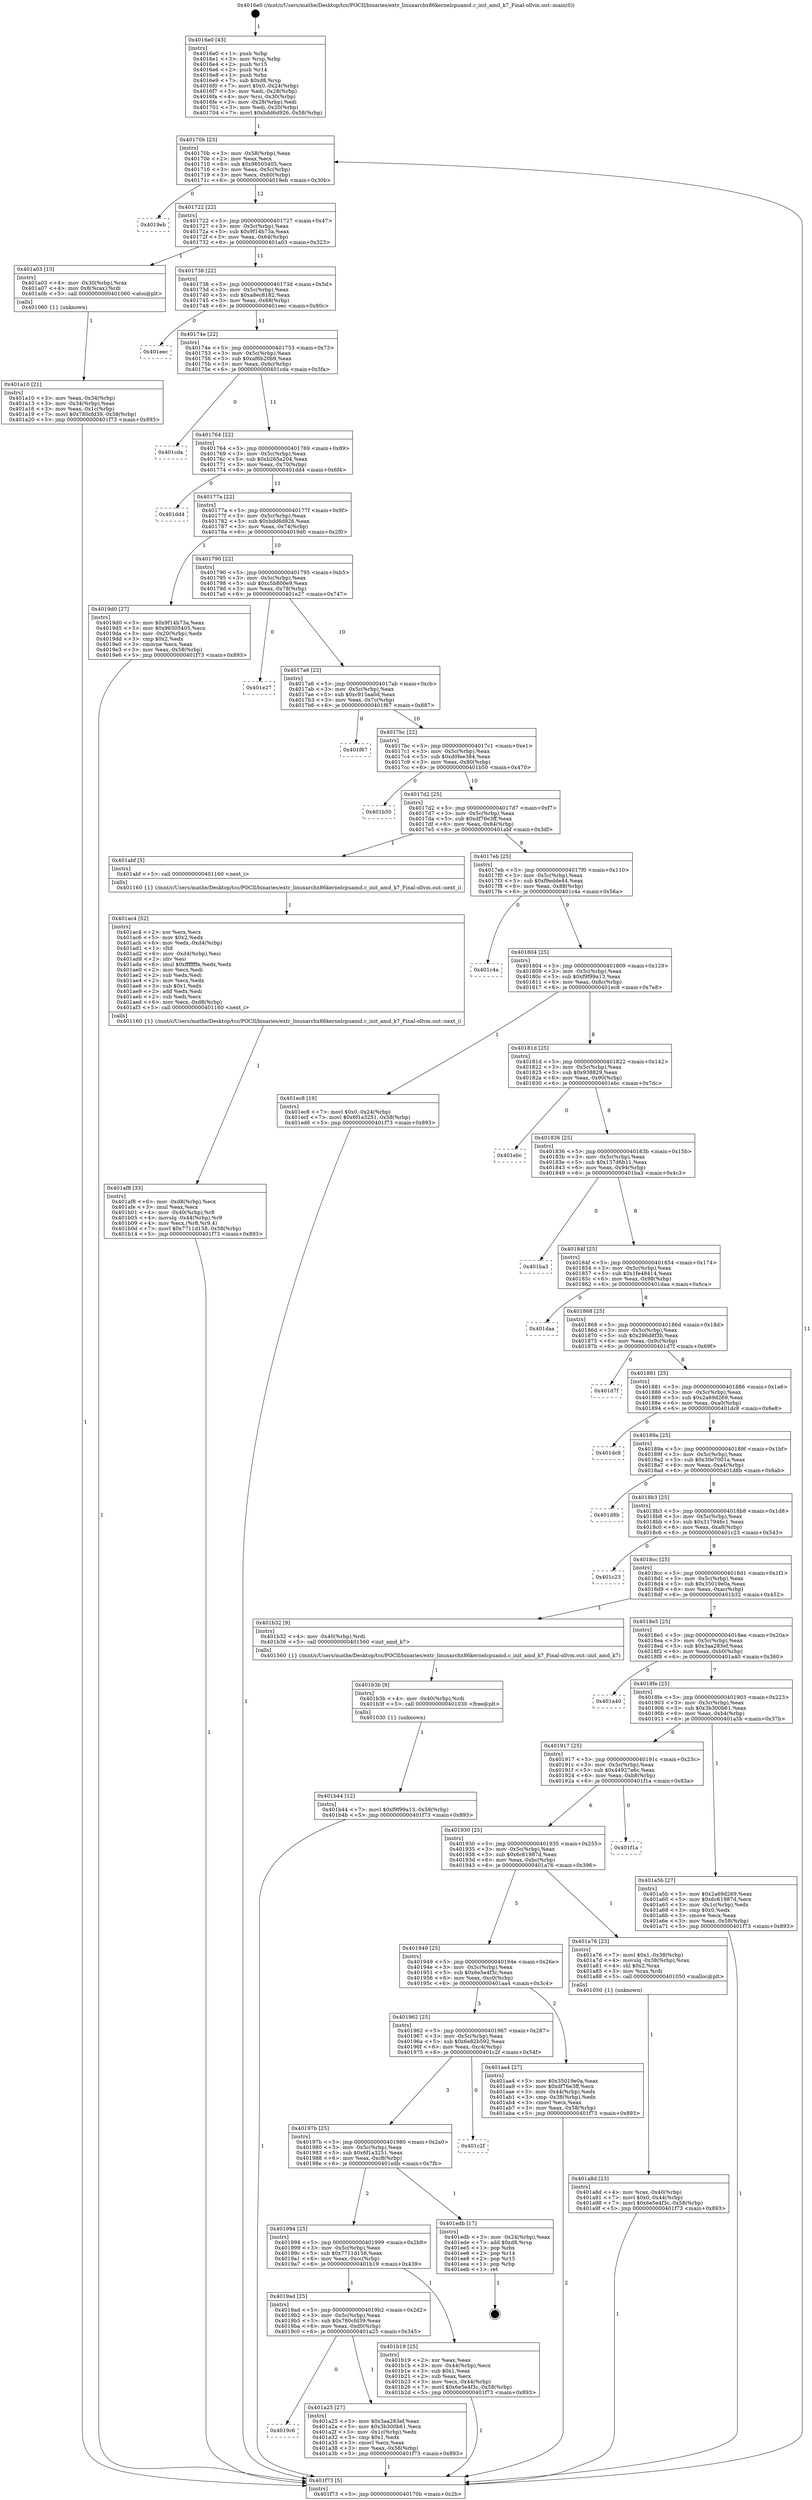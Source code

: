 digraph "0x4016e0" {
  label = "0x4016e0 (/mnt/c/Users/mathe/Desktop/tcc/POCII/binaries/extr_linuxarchx86kernelcpuamd.c_init_amd_k7_Final-ollvm.out::main(0))"
  labelloc = "t"
  node[shape=record]

  Entry [label="",width=0.3,height=0.3,shape=circle,fillcolor=black,style=filled]
  "0x40170b" [label="{
     0x40170b [23]\l
     | [instrs]\l
     &nbsp;&nbsp;0x40170b \<+3\>: mov -0x58(%rbp),%eax\l
     &nbsp;&nbsp;0x40170e \<+2\>: mov %eax,%ecx\l
     &nbsp;&nbsp;0x401710 \<+6\>: sub $0x96505405,%ecx\l
     &nbsp;&nbsp;0x401716 \<+3\>: mov %eax,-0x5c(%rbp)\l
     &nbsp;&nbsp;0x401719 \<+3\>: mov %ecx,-0x60(%rbp)\l
     &nbsp;&nbsp;0x40171c \<+6\>: je 00000000004019eb \<main+0x30b\>\l
  }"]
  "0x4019eb" [label="{
     0x4019eb\l
  }", style=dashed]
  "0x401722" [label="{
     0x401722 [22]\l
     | [instrs]\l
     &nbsp;&nbsp;0x401722 \<+5\>: jmp 0000000000401727 \<main+0x47\>\l
     &nbsp;&nbsp;0x401727 \<+3\>: mov -0x5c(%rbp),%eax\l
     &nbsp;&nbsp;0x40172a \<+5\>: sub $0x9f14b73a,%eax\l
     &nbsp;&nbsp;0x40172f \<+3\>: mov %eax,-0x64(%rbp)\l
     &nbsp;&nbsp;0x401732 \<+6\>: je 0000000000401a03 \<main+0x323\>\l
  }"]
  Exit [label="",width=0.3,height=0.3,shape=circle,fillcolor=black,style=filled,peripheries=2]
  "0x401a03" [label="{
     0x401a03 [13]\l
     | [instrs]\l
     &nbsp;&nbsp;0x401a03 \<+4\>: mov -0x30(%rbp),%rax\l
     &nbsp;&nbsp;0x401a07 \<+4\>: mov 0x8(%rax),%rdi\l
     &nbsp;&nbsp;0x401a0b \<+5\>: call 0000000000401060 \<atoi@plt\>\l
     | [calls]\l
     &nbsp;&nbsp;0x401060 \{1\} (unknown)\l
  }"]
  "0x401738" [label="{
     0x401738 [22]\l
     | [instrs]\l
     &nbsp;&nbsp;0x401738 \<+5\>: jmp 000000000040173d \<main+0x5d\>\l
     &nbsp;&nbsp;0x40173d \<+3\>: mov -0x5c(%rbp),%eax\l
     &nbsp;&nbsp;0x401740 \<+5\>: sub $0xa8ec8182,%eax\l
     &nbsp;&nbsp;0x401745 \<+3\>: mov %eax,-0x68(%rbp)\l
     &nbsp;&nbsp;0x401748 \<+6\>: je 0000000000401eec \<main+0x80c\>\l
  }"]
  "0x401b44" [label="{
     0x401b44 [12]\l
     | [instrs]\l
     &nbsp;&nbsp;0x401b44 \<+7\>: movl $0xf9f99a13,-0x58(%rbp)\l
     &nbsp;&nbsp;0x401b4b \<+5\>: jmp 0000000000401f73 \<main+0x893\>\l
  }"]
  "0x401eec" [label="{
     0x401eec\l
  }", style=dashed]
  "0x40174e" [label="{
     0x40174e [22]\l
     | [instrs]\l
     &nbsp;&nbsp;0x40174e \<+5\>: jmp 0000000000401753 \<main+0x73\>\l
     &nbsp;&nbsp;0x401753 \<+3\>: mov -0x5c(%rbp),%eax\l
     &nbsp;&nbsp;0x401756 \<+5\>: sub $0xaf6b20b9,%eax\l
     &nbsp;&nbsp;0x40175b \<+3\>: mov %eax,-0x6c(%rbp)\l
     &nbsp;&nbsp;0x40175e \<+6\>: je 0000000000401cda \<main+0x5fa\>\l
  }"]
  "0x401b3b" [label="{
     0x401b3b [9]\l
     | [instrs]\l
     &nbsp;&nbsp;0x401b3b \<+4\>: mov -0x40(%rbp),%rdi\l
     &nbsp;&nbsp;0x401b3f \<+5\>: call 0000000000401030 \<free@plt\>\l
     | [calls]\l
     &nbsp;&nbsp;0x401030 \{1\} (unknown)\l
  }"]
  "0x401cda" [label="{
     0x401cda\l
  }", style=dashed]
  "0x401764" [label="{
     0x401764 [22]\l
     | [instrs]\l
     &nbsp;&nbsp;0x401764 \<+5\>: jmp 0000000000401769 \<main+0x89\>\l
     &nbsp;&nbsp;0x401769 \<+3\>: mov -0x5c(%rbp),%eax\l
     &nbsp;&nbsp;0x40176c \<+5\>: sub $0xb265a204,%eax\l
     &nbsp;&nbsp;0x401771 \<+3\>: mov %eax,-0x70(%rbp)\l
     &nbsp;&nbsp;0x401774 \<+6\>: je 0000000000401dd4 \<main+0x6f4\>\l
  }"]
  "0x401af8" [label="{
     0x401af8 [33]\l
     | [instrs]\l
     &nbsp;&nbsp;0x401af8 \<+6\>: mov -0xd8(%rbp),%ecx\l
     &nbsp;&nbsp;0x401afe \<+3\>: imul %eax,%ecx\l
     &nbsp;&nbsp;0x401b01 \<+4\>: mov -0x40(%rbp),%r8\l
     &nbsp;&nbsp;0x401b05 \<+4\>: movslq -0x44(%rbp),%r9\l
     &nbsp;&nbsp;0x401b09 \<+4\>: mov %ecx,(%r8,%r9,4)\l
     &nbsp;&nbsp;0x401b0d \<+7\>: movl $0x7711d158,-0x58(%rbp)\l
     &nbsp;&nbsp;0x401b14 \<+5\>: jmp 0000000000401f73 \<main+0x893\>\l
  }"]
  "0x401dd4" [label="{
     0x401dd4\l
  }", style=dashed]
  "0x40177a" [label="{
     0x40177a [22]\l
     | [instrs]\l
     &nbsp;&nbsp;0x40177a \<+5\>: jmp 000000000040177f \<main+0x9f\>\l
     &nbsp;&nbsp;0x40177f \<+3\>: mov -0x5c(%rbp),%eax\l
     &nbsp;&nbsp;0x401782 \<+5\>: sub $0xbdd6d926,%eax\l
     &nbsp;&nbsp;0x401787 \<+3\>: mov %eax,-0x74(%rbp)\l
     &nbsp;&nbsp;0x40178a \<+6\>: je 00000000004019d0 \<main+0x2f0\>\l
  }"]
  "0x401ac4" [label="{
     0x401ac4 [52]\l
     | [instrs]\l
     &nbsp;&nbsp;0x401ac4 \<+2\>: xor %ecx,%ecx\l
     &nbsp;&nbsp;0x401ac6 \<+5\>: mov $0x2,%edx\l
     &nbsp;&nbsp;0x401acb \<+6\>: mov %edx,-0xd4(%rbp)\l
     &nbsp;&nbsp;0x401ad1 \<+1\>: cltd\l
     &nbsp;&nbsp;0x401ad2 \<+6\>: mov -0xd4(%rbp),%esi\l
     &nbsp;&nbsp;0x401ad8 \<+2\>: idiv %esi\l
     &nbsp;&nbsp;0x401ada \<+6\>: imul $0xfffffffe,%edx,%edx\l
     &nbsp;&nbsp;0x401ae0 \<+2\>: mov %ecx,%edi\l
     &nbsp;&nbsp;0x401ae2 \<+2\>: sub %edx,%edi\l
     &nbsp;&nbsp;0x401ae4 \<+2\>: mov %ecx,%edx\l
     &nbsp;&nbsp;0x401ae6 \<+3\>: sub $0x1,%edx\l
     &nbsp;&nbsp;0x401ae9 \<+2\>: add %edx,%edi\l
     &nbsp;&nbsp;0x401aeb \<+2\>: sub %edi,%ecx\l
     &nbsp;&nbsp;0x401aed \<+6\>: mov %ecx,-0xd8(%rbp)\l
     &nbsp;&nbsp;0x401af3 \<+5\>: call 0000000000401160 \<next_i\>\l
     | [calls]\l
     &nbsp;&nbsp;0x401160 \{1\} (/mnt/c/Users/mathe/Desktop/tcc/POCII/binaries/extr_linuxarchx86kernelcpuamd.c_init_amd_k7_Final-ollvm.out::next_i)\l
  }"]
  "0x4019d0" [label="{
     0x4019d0 [27]\l
     | [instrs]\l
     &nbsp;&nbsp;0x4019d0 \<+5\>: mov $0x9f14b73a,%eax\l
     &nbsp;&nbsp;0x4019d5 \<+5\>: mov $0x96505405,%ecx\l
     &nbsp;&nbsp;0x4019da \<+3\>: mov -0x20(%rbp),%edx\l
     &nbsp;&nbsp;0x4019dd \<+3\>: cmp $0x2,%edx\l
     &nbsp;&nbsp;0x4019e0 \<+3\>: cmovne %ecx,%eax\l
     &nbsp;&nbsp;0x4019e3 \<+3\>: mov %eax,-0x58(%rbp)\l
     &nbsp;&nbsp;0x4019e6 \<+5\>: jmp 0000000000401f73 \<main+0x893\>\l
  }"]
  "0x401790" [label="{
     0x401790 [22]\l
     | [instrs]\l
     &nbsp;&nbsp;0x401790 \<+5\>: jmp 0000000000401795 \<main+0xb5\>\l
     &nbsp;&nbsp;0x401795 \<+3\>: mov -0x5c(%rbp),%eax\l
     &nbsp;&nbsp;0x401798 \<+5\>: sub $0xc5b800e9,%eax\l
     &nbsp;&nbsp;0x40179d \<+3\>: mov %eax,-0x78(%rbp)\l
     &nbsp;&nbsp;0x4017a0 \<+6\>: je 0000000000401e27 \<main+0x747\>\l
  }"]
  "0x401f73" [label="{
     0x401f73 [5]\l
     | [instrs]\l
     &nbsp;&nbsp;0x401f73 \<+5\>: jmp 000000000040170b \<main+0x2b\>\l
  }"]
  "0x4016e0" [label="{
     0x4016e0 [43]\l
     | [instrs]\l
     &nbsp;&nbsp;0x4016e0 \<+1\>: push %rbp\l
     &nbsp;&nbsp;0x4016e1 \<+3\>: mov %rsp,%rbp\l
     &nbsp;&nbsp;0x4016e4 \<+2\>: push %r15\l
     &nbsp;&nbsp;0x4016e6 \<+2\>: push %r14\l
     &nbsp;&nbsp;0x4016e8 \<+1\>: push %rbx\l
     &nbsp;&nbsp;0x4016e9 \<+7\>: sub $0xd8,%rsp\l
     &nbsp;&nbsp;0x4016f0 \<+7\>: movl $0x0,-0x24(%rbp)\l
     &nbsp;&nbsp;0x4016f7 \<+3\>: mov %edi,-0x28(%rbp)\l
     &nbsp;&nbsp;0x4016fa \<+4\>: mov %rsi,-0x30(%rbp)\l
     &nbsp;&nbsp;0x4016fe \<+3\>: mov -0x28(%rbp),%edi\l
     &nbsp;&nbsp;0x401701 \<+3\>: mov %edi,-0x20(%rbp)\l
     &nbsp;&nbsp;0x401704 \<+7\>: movl $0xbdd6d926,-0x58(%rbp)\l
  }"]
  "0x401a10" [label="{
     0x401a10 [21]\l
     | [instrs]\l
     &nbsp;&nbsp;0x401a10 \<+3\>: mov %eax,-0x34(%rbp)\l
     &nbsp;&nbsp;0x401a13 \<+3\>: mov -0x34(%rbp),%eax\l
     &nbsp;&nbsp;0x401a16 \<+3\>: mov %eax,-0x1c(%rbp)\l
     &nbsp;&nbsp;0x401a19 \<+7\>: movl $0x780cfd39,-0x58(%rbp)\l
     &nbsp;&nbsp;0x401a20 \<+5\>: jmp 0000000000401f73 \<main+0x893\>\l
  }"]
  "0x401a8d" [label="{
     0x401a8d [23]\l
     | [instrs]\l
     &nbsp;&nbsp;0x401a8d \<+4\>: mov %rax,-0x40(%rbp)\l
     &nbsp;&nbsp;0x401a91 \<+7\>: movl $0x0,-0x44(%rbp)\l
     &nbsp;&nbsp;0x401a98 \<+7\>: movl $0x6e5e4f3c,-0x58(%rbp)\l
     &nbsp;&nbsp;0x401a9f \<+5\>: jmp 0000000000401f73 \<main+0x893\>\l
  }"]
  "0x401e27" [label="{
     0x401e27\l
  }", style=dashed]
  "0x4017a6" [label="{
     0x4017a6 [22]\l
     | [instrs]\l
     &nbsp;&nbsp;0x4017a6 \<+5\>: jmp 00000000004017ab \<main+0xcb\>\l
     &nbsp;&nbsp;0x4017ab \<+3\>: mov -0x5c(%rbp),%eax\l
     &nbsp;&nbsp;0x4017ae \<+5\>: sub $0xc915aa0d,%eax\l
     &nbsp;&nbsp;0x4017b3 \<+3\>: mov %eax,-0x7c(%rbp)\l
     &nbsp;&nbsp;0x4017b6 \<+6\>: je 0000000000401f67 \<main+0x887\>\l
  }"]
  "0x4019c6" [label="{
     0x4019c6\l
  }", style=dashed]
  "0x401f67" [label="{
     0x401f67\l
  }", style=dashed]
  "0x4017bc" [label="{
     0x4017bc [22]\l
     | [instrs]\l
     &nbsp;&nbsp;0x4017bc \<+5\>: jmp 00000000004017c1 \<main+0xe1\>\l
     &nbsp;&nbsp;0x4017c1 \<+3\>: mov -0x5c(%rbp),%eax\l
     &nbsp;&nbsp;0x4017c4 \<+5\>: sub $0xd0fee384,%eax\l
     &nbsp;&nbsp;0x4017c9 \<+3\>: mov %eax,-0x80(%rbp)\l
     &nbsp;&nbsp;0x4017cc \<+6\>: je 0000000000401b50 \<main+0x470\>\l
  }"]
  "0x401a25" [label="{
     0x401a25 [27]\l
     | [instrs]\l
     &nbsp;&nbsp;0x401a25 \<+5\>: mov $0x3aa283ef,%eax\l
     &nbsp;&nbsp;0x401a2a \<+5\>: mov $0x3b300b61,%ecx\l
     &nbsp;&nbsp;0x401a2f \<+3\>: mov -0x1c(%rbp),%edx\l
     &nbsp;&nbsp;0x401a32 \<+3\>: cmp $0x1,%edx\l
     &nbsp;&nbsp;0x401a35 \<+3\>: cmovl %ecx,%eax\l
     &nbsp;&nbsp;0x401a38 \<+3\>: mov %eax,-0x58(%rbp)\l
     &nbsp;&nbsp;0x401a3b \<+5\>: jmp 0000000000401f73 \<main+0x893\>\l
  }"]
  "0x401b50" [label="{
     0x401b50\l
  }", style=dashed]
  "0x4017d2" [label="{
     0x4017d2 [25]\l
     | [instrs]\l
     &nbsp;&nbsp;0x4017d2 \<+5\>: jmp 00000000004017d7 \<main+0xf7\>\l
     &nbsp;&nbsp;0x4017d7 \<+3\>: mov -0x5c(%rbp),%eax\l
     &nbsp;&nbsp;0x4017da \<+5\>: sub $0xdf76e3ff,%eax\l
     &nbsp;&nbsp;0x4017df \<+6\>: mov %eax,-0x84(%rbp)\l
     &nbsp;&nbsp;0x4017e5 \<+6\>: je 0000000000401abf \<main+0x3df\>\l
  }"]
  "0x4019ad" [label="{
     0x4019ad [25]\l
     | [instrs]\l
     &nbsp;&nbsp;0x4019ad \<+5\>: jmp 00000000004019b2 \<main+0x2d2\>\l
     &nbsp;&nbsp;0x4019b2 \<+3\>: mov -0x5c(%rbp),%eax\l
     &nbsp;&nbsp;0x4019b5 \<+5\>: sub $0x780cfd39,%eax\l
     &nbsp;&nbsp;0x4019ba \<+6\>: mov %eax,-0xd0(%rbp)\l
     &nbsp;&nbsp;0x4019c0 \<+6\>: je 0000000000401a25 \<main+0x345\>\l
  }"]
  "0x401abf" [label="{
     0x401abf [5]\l
     | [instrs]\l
     &nbsp;&nbsp;0x401abf \<+5\>: call 0000000000401160 \<next_i\>\l
     | [calls]\l
     &nbsp;&nbsp;0x401160 \{1\} (/mnt/c/Users/mathe/Desktop/tcc/POCII/binaries/extr_linuxarchx86kernelcpuamd.c_init_amd_k7_Final-ollvm.out::next_i)\l
  }"]
  "0x4017eb" [label="{
     0x4017eb [25]\l
     | [instrs]\l
     &nbsp;&nbsp;0x4017eb \<+5\>: jmp 00000000004017f0 \<main+0x110\>\l
     &nbsp;&nbsp;0x4017f0 \<+3\>: mov -0x5c(%rbp),%eax\l
     &nbsp;&nbsp;0x4017f3 \<+5\>: sub $0xf9edde44,%eax\l
     &nbsp;&nbsp;0x4017f8 \<+6\>: mov %eax,-0x88(%rbp)\l
     &nbsp;&nbsp;0x4017fe \<+6\>: je 0000000000401c4a \<main+0x56a\>\l
  }"]
  "0x401b19" [label="{
     0x401b19 [25]\l
     | [instrs]\l
     &nbsp;&nbsp;0x401b19 \<+2\>: xor %eax,%eax\l
     &nbsp;&nbsp;0x401b1b \<+3\>: mov -0x44(%rbp),%ecx\l
     &nbsp;&nbsp;0x401b1e \<+3\>: sub $0x1,%eax\l
     &nbsp;&nbsp;0x401b21 \<+2\>: sub %eax,%ecx\l
     &nbsp;&nbsp;0x401b23 \<+3\>: mov %ecx,-0x44(%rbp)\l
     &nbsp;&nbsp;0x401b26 \<+7\>: movl $0x6e5e4f3c,-0x58(%rbp)\l
     &nbsp;&nbsp;0x401b2d \<+5\>: jmp 0000000000401f73 \<main+0x893\>\l
  }"]
  "0x401c4a" [label="{
     0x401c4a\l
  }", style=dashed]
  "0x401804" [label="{
     0x401804 [25]\l
     | [instrs]\l
     &nbsp;&nbsp;0x401804 \<+5\>: jmp 0000000000401809 \<main+0x129\>\l
     &nbsp;&nbsp;0x401809 \<+3\>: mov -0x5c(%rbp),%eax\l
     &nbsp;&nbsp;0x40180c \<+5\>: sub $0xf9f99a13,%eax\l
     &nbsp;&nbsp;0x401811 \<+6\>: mov %eax,-0x8c(%rbp)\l
     &nbsp;&nbsp;0x401817 \<+6\>: je 0000000000401ec8 \<main+0x7e8\>\l
  }"]
  "0x401994" [label="{
     0x401994 [25]\l
     | [instrs]\l
     &nbsp;&nbsp;0x401994 \<+5\>: jmp 0000000000401999 \<main+0x2b9\>\l
     &nbsp;&nbsp;0x401999 \<+3\>: mov -0x5c(%rbp),%eax\l
     &nbsp;&nbsp;0x40199c \<+5\>: sub $0x7711d158,%eax\l
     &nbsp;&nbsp;0x4019a1 \<+6\>: mov %eax,-0xcc(%rbp)\l
     &nbsp;&nbsp;0x4019a7 \<+6\>: je 0000000000401b19 \<main+0x439\>\l
  }"]
  "0x401ec8" [label="{
     0x401ec8 [19]\l
     | [instrs]\l
     &nbsp;&nbsp;0x401ec8 \<+7\>: movl $0x0,-0x24(%rbp)\l
     &nbsp;&nbsp;0x401ecf \<+7\>: movl $0x6f1a3251,-0x58(%rbp)\l
     &nbsp;&nbsp;0x401ed6 \<+5\>: jmp 0000000000401f73 \<main+0x893\>\l
  }"]
  "0x40181d" [label="{
     0x40181d [25]\l
     | [instrs]\l
     &nbsp;&nbsp;0x40181d \<+5\>: jmp 0000000000401822 \<main+0x142\>\l
     &nbsp;&nbsp;0x401822 \<+3\>: mov -0x5c(%rbp),%eax\l
     &nbsp;&nbsp;0x401825 \<+5\>: sub $0x938829,%eax\l
     &nbsp;&nbsp;0x40182a \<+6\>: mov %eax,-0x90(%rbp)\l
     &nbsp;&nbsp;0x401830 \<+6\>: je 0000000000401ebc \<main+0x7dc\>\l
  }"]
  "0x401edb" [label="{
     0x401edb [17]\l
     | [instrs]\l
     &nbsp;&nbsp;0x401edb \<+3\>: mov -0x24(%rbp),%eax\l
     &nbsp;&nbsp;0x401ede \<+7\>: add $0xd8,%rsp\l
     &nbsp;&nbsp;0x401ee5 \<+1\>: pop %rbx\l
     &nbsp;&nbsp;0x401ee6 \<+2\>: pop %r14\l
     &nbsp;&nbsp;0x401ee8 \<+2\>: pop %r15\l
     &nbsp;&nbsp;0x401eea \<+1\>: pop %rbp\l
     &nbsp;&nbsp;0x401eeb \<+1\>: ret\l
  }"]
  "0x401ebc" [label="{
     0x401ebc\l
  }", style=dashed]
  "0x401836" [label="{
     0x401836 [25]\l
     | [instrs]\l
     &nbsp;&nbsp;0x401836 \<+5\>: jmp 000000000040183b \<main+0x15b\>\l
     &nbsp;&nbsp;0x40183b \<+3\>: mov -0x5c(%rbp),%eax\l
     &nbsp;&nbsp;0x40183e \<+5\>: sub $0x137d6b11,%eax\l
     &nbsp;&nbsp;0x401843 \<+6\>: mov %eax,-0x94(%rbp)\l
     &nbsp;&nbsp;0x401849 \<+6\>: je 0000000000401ba3 \<main+0x4c3\>\l
  }"]
  "0x40197b" [label="{
     0x40197b [25]\l
     | [instrs]\l
     &nbsp;&nbsp;0x40197b \<+5\>: jmp 0000000000401980 \<main+0x2a0\>\l
     &nbsp;&nbsp;0x401980 \<+3\>: mov -0x5c(%rbp),%eax\l
     &nbsp;&nbsp;0x401983 \<+5\>: sub $0x6f1a3251,%eax\l
     &nbsp;&nbsp;0x401988 \<+6\>: mov %eax,-0xc8(%rbp)\l
     &nbsp;&nbsp;0x40198e \<+6\>: je 0000000000401edb \<main+0x7fb\>\l
  }"]
  "0x401ba3" [label="{
     0x401ba3\l
  }", style=dashed]
  "0x40184f" [label="{
     0x40184f [25]\l
     | [instrs]\l
     &nbsp;&nbsp;0x40184f \<+5\>: jmp 0000000000401854 \<main+0x174\>\l
     &nbsp;&nbsp;0x401854 \<+3\>: mov -0x5c(%rbp),%eax\l
     &nbsp;&nbsp;0x401857 \<+5\>: sub $0x1fe48414,%eax\l
     &nbsp;&nbsp;0x40185c \<+6\>: mov %eax,-0x98(%rbp)\l
     &nbsp;&nbsp;0x401862 \<+6\>: je 0000000000401daa \<main+0x6ca\>\l
  }"]
  "0x401c2f" [label="{
     0x401c2f\l
  }", style=dashed]
  "0x401daa" [label="{
     0x401daa\l
  }", style=dashed]
  "0x401868" [label="{
     0x401868 [25]\l
     | [instrs]\l
     &nbsp;&nbsp;0x401868 \<+5\>: jmp 000000000040186d \<main+0x18d\>\l
     &nbsp;&nbsp;0x40186d \<+3\>: mov -0x5c(%rbp),%eax\l
     &nbsp;&nbsp;0x401870 \<+5\>: sub $0x286d8f3b,%eax\l
     &nbsp;&nbsp;0x401875 \<+6\>: mov %eax,-0x9c(%rbp)\l
     &nbsp;&nbsp;0x40187b \<+6\>: je 0000000000401d7f \<main+0x69f\>\l
  }"]
  "0x401962" [label="{
     0x401962 [25]\l
     | [instrs]\l
     &nbsp;&nbsp;0x401962 \<+5\>: jmp 0000000000401967 \<main+0x287\>\l
     &nbsp;&nbsp;0x401967 \<+3\>: mov -0x5c(%rbp),%eax\l
     &nbsp;&nbsp;0x40196a \<+5\>: sub $0x6e82b592,%eax\l
     &nbsp;&nbsp;0x40196f \<+6\>: mov %eax,-0xc4(%rbp)\l
     &nbsp;&nbsp;0x401975 \<+6\>: je 0000000000401c2f \<main+0x54f\>\l
  }"]
  "0x401d7f" [label="{
     0x401d7f\l
  }", style=dashed]
  "0x401881" [label="{
     0x401881 [25]\l
     | [instrs]\l
     &nbsp;&nbsp;0x401881 \<+5\>: jmp 0000000000401886 \<main+0x1a6\>\l
     &nbsp;&nbsp;0x401886 \<+3\>: mov -0x5c(%rbp),%eax\l
     &nbsp;&nbsp;0x401889 \<+5\>: sub $0x2a69d269,%eax\l
     &nbsp;&nbsp;0x40188e \<+6\>: mov %eax,-0xa0(%rbp)\l
     &nbsp;&nbsp;0x401894 \<+6\>: je 0000000000401dc8 \<main+0x6e8\>\l
  }"]
  "0x401aa4" [label="{
     0x401aa4 [27]\l
     | [instrs]\l
     &nbsp;&nbsp;0x401aa4 \<+5\>: mov $0x35019e0a,%eax\l
     &nbsp;&nbsp;0x401aa9 \<+5\>: mov $0xdf76e3ff,%ecx\l
     &nbsp;&nbsp;0x401aae \<+3\>: mov -0x44(%rbp),%edx\l
     &nbsp;&nbsp;0x401ab1 \<+3\>: cmp -0x38(%rbp),%edx\l
     &nbsp;&nbsp;0x401ab4 \<+3\>: cmovl %ecx,%eax\l
     &nbsp;&nbsp;0x401ab7 \<+3\>: mov %eax,-0x58(%rbp)\l
     &nbsp;&nbsp;0x401aba \<+5\>: jmp 0000000000401f73 \<main+0x893\>\l
  }"]
  "0x401dc8" [label="{
     0x401dc8\l
  }", style=dashed]
  "0x40189a" [label="{
     0x40189a [25]\l
     | [instrs]\l
     &nbsp;&nbsp;0x40189a \<+5\>: jmp 000000000040189f \<main+0x1bf\>\l
     &nbsp;&nbsp;0x40189f \<+3\>: mov -0x5c(%rbp),%eax\l
     &nbsp;&nbsp;0x4018a2 \<+5\>: sub $0x30e7001a,%eax\l
     &nbsp;&nbsp;0x4018a7 \<+6\>: mov %eax,-0xa4(%rbp)\l
     &nbsp;&nbsp;0x4018ad \<+6\>: je 0000000000401d8b \<main+0x6ab\>\l
  }"]
  "0x401949" [label="{
     0x401949 [25]\l
     | [instrs]\l
     &nbsp;&nbsp;0x401949 \<+5\>: jmp 000000000040194e \<main+0x26e\>\l
     &nbsp;&nbsp;0x40194e \<+3\>: mov -0x5c(%rbp),%eax\l
     &nbsp;&nbsp;0x401951 \<+5\>: sub $0x6e5e4f3c,%eax\l
     &nbsp;&nbsp;0x401956 \<+6\>: mov %eax,-0xc0(%rbp)\l
     &nbsp;&nbsp;0x40195c \<+6\>: je 0000000000401aa4 \<main+0x3c4\>\l
  }"]
  "0x401d8b" [label="{
     0x401d8b\l
  }", style=dashed]
  "0x4018b3" [label="{
     0x4018b3 [25]\l
     | [instrs]\l
     &nbsp;&nbsp;0x4018b3 \<+5\>: jmp 00000000004018b8 \<main+0x1d8\>\l
     &nbsp;&nbsp;0x4018b8 \<+3\>: mov -0x5c(%rbp),%eax\l
     &nbsp;&nbsp;0x4018bb \<+5\>: sub $0x317946c1,%eax\l
     &nbsp;&nbsp;0x4018c0 \<+6\>: mov %eax,-0xa8(%rbp)\l
     &nbsp;&nbsp;0x4018c6 \<+6\>: je 0000000000401c23 \<main+0x543\>\l
  }"]
  "0x401a76" [label="{
     0x401a76 [23]\l
     | [instrs]\l
     &nbsp;&nbsp;0x401a76 \<+7\>: movl $0x1,-0x38(%rbp)\l
     &nbsp;&nbsp;0x401a7d \<+4\>: movslq -0x38(%rbp),%rax\l
     &nbsp;&nbsp;0x401a81 \<+4\>: shl $0x2,%rax\l
     &nbsp;&nbsp;0x401a85 \<+3\>: mov %rax,%rdi\l
     &nbsp;&nbsp;0x401a88 \<+5\>: call 0000000000401050 \<malloc@plt\>\l
     | [calls]\l
     &nbsp;&nbsp;0x401050 \{1\} (unknown)\l
  }"]
  "0x401c23" [label="{
     0x401c23\l
  }", style=dashed]
  "0x4018cc" [label="{
     0x4018cc [25]\l
     | [instrs]\l
     &nbsp;&nbsp;0x4018cc \<+5\>: jmp 00000000004018d1 \<main+0x1f1\>\l
     &nbsp;&nbsp;0x4018d1 \<+3\>: mov -0x5c(%rbp),%eax\l
     &nbsp;&nbsp;0x4018d4 \<+5\>: sub $0x35019e0a,%eax\l
     &nbsp;&nbsp;0x4018d9 \<+6\>: mov %eax,-0xac(%rbp)\l
     &nbsp;&nbsp;0x4018df \<+6\>: je 0000000000401b32 \<main+0x452\>\l
  }"]
  "0x401930" [label="{
     0x401930 [25]\l
     | [instrs]\l
     &nbsp;&nbsp;0x401930 \<+5\>: jmp 0000000000401935 \<main+0x255\>\l
     &nbsp;&nbsp;0x401935 \<+3\>: mov -0x5c(%rbp),%eax\l
     &nbsp;&nbsp;0x401938 \<+5\>: sub $0x6c61987d,%eax\l
     &nbsp;&nbsp;0x40193d \<+6\>: mov %eax,-0xbc(%rbp)\l
     &nbsp;&nbsp;0x401943 \<+6\>: je 0000000000401a76 \<main+0x396\>\l
  }"]
  "0x401b32" [label="{
     0x401b32 [9]\l
     | [instrs]\l
     &nbsp;&nbsp;0x401b32 \<+4\>: mov -0x40(%rbp),%rdi\l
     &nbsp;&nbsp;0x401b36 \<+5\>: call 0000000000401560 \<init_amd_k7\>\l
     | [calls]\l
     &nbsp;&nbsp;0x401560 \{1\} (/mnt/c/Users/mathe/Desktop/tcc/POCII/binaries/extr_linuxarchx86kernelcpuamd.c_init_amd_k7_Final-ollvm.out::init_amd_k7)\l
  }"]
  "0x4018e5" [label="{
     0x4018e5 [25]\l
     | [instrs]\l
     &nbsp;&nbsp;0x4018e5 \<+5\>: jmp 00000000004018ea \<main+0x20a\>\l
     &nbsp;&nbsp;0x4018ea \<+3\>: mov -0x5c(%rbp),%eax\l
     &nbsp;&nbsp;0x4018ed \<+5\>: sub $0x3aa283ef,%eax\l
     &nbsp;&nbsp;0x4018f2 \<+6\>: mov %eax,-0xb0(%rbp)\l
     &nbsp;&nbsp;0x4018f8 \<+6\>: je 0000000000401a40 \<main+0x360\>\l
  }"]
  "0x401f1a" [label="{
     0x401f1a\l
  }", style=dashed]
  "0x401a40" [label="{
     0x401a40\l
  }", style=dashed]
  "0x4018fe" [label="{
     0x4018fe [25]\l
     | [instrs]\l
     &nbsp;&nbsp;0x4018fe \<+5\>: jmp 0000000000401903 \<main+0x223\>\l
     &nbsp;&nbsp;0x401903 \<+3\>: mov -0x5c(%rbp),%eax\l
     &nbsp;&nbsp;0x401906 \<+5\>: sub $0x3b300b61,%eax\l
     &nbsp;&nbsp;0x40190b \<+6\>: mov %eax,-0xb4(%rbp)\l
     &nbsp;&nbsp;0x401911 \<+6\>: je 0000000000401a5b \<main+0x37b\>\l
  }"]
  "0x401917" [label="{
     0x401917 [25]\l
     | [instrs]\l
     &nbsp;&nbsp;0x401917 \<+5\>: jmp 000000000040191c \<main+0x23c\>\l
     &nbsp;&nbsp;0x40191c \<+3\>: mov -0x5c(%rbp),%eax\l
     &nbsp;&nbsp;0x40191f \<+5\>: sub $0x44927e6c,%eax\l
     &nbsp;&nbsp;0x401924 \<+6\>: mov %eax,-0xb8(%rbp)\l
     &nbsp;&nbsp;0x40192a \<+6\>: je 0000000000401f1a \<main+0x83a\>\l
  }"]
  "0x401a5b" [label="{
     0x401a5b [27]\l
     | [instrs]\l
     &nbsp;&nbsp;0x401a5b \<+5\>: mov $0x2a69d269,%eax\l
     &nbsp;&nbsp;0x401a60 \<+5\>: mov $0x6c61987d,%ecx\l
     &nbsp;&nbsp;0x401a65 \<+3\>: mov -0x1c(%rbp),%edx\l
     &nbsp;&nbsp;0x401a68 \<+3\>: cmp $0x0,%edx\l
     &nbsp;&nbsp;0x401a6b \<+3\>: cmove %ecx,%eax\l
     &nbsp;&nbsp;0x401a6e \<+3\>: mov %eax,-0x58(%rbp)\l
     &nbsp;&nbsp;0x401a71 \<+5\>: jmp 0000000000401f73 \<main+0x893\>\l
  }"]
  Entry -> "0x4016e0" [label=" 1"]
  "0x40170b" -> "0x4019eb" [label=" 0"]
  "0x40170b" -> "0x401722" [label=" 12"]
  "0x401edb" -> Exit [label=" 1"]
  "0x401722" -> "0x401a03" [label=" 1"]
  "0x401722" -> "0x401738" [label=" 11"]
  "0x401ec8" -> "0x401f73" [label=" 1"]
  "0x401738" -> "0x401eec" [label=" 0"]
  "0x401738" -> "0x40174e" [label=" 11"]
  "0x401b44" -> "0x401f73" [label=" 1"]
  "0x40174e" -> "0x401cda" [label=" 0"]
  "0x40174e" -> "0x401764" [label=" 11"]
  "0x401b3b" -> "0x401b44" [label=" 1"]
  "0x401764" -> "0x401dd4" [label=" 0"]
  "0x401764" -> "0x40177a" [label=" 11"]
  "0x401b32" -> "0x401b3b" [label=" 1"]
  "0x40177a" -> "0x4019d0" [label=" 1"]
  "0x40177a" -> "0x401790" [label=" 10"]
  "0x4019d0" -> "0x401f73" [label=" 1"]
  "0x4016e0" -> "0x40170b" [label=" 1"]
  "0x401f73" -> "0x40170b" [label=" 11"]
  "0x401a03" -> "0x401a10" [label=" 1"]
  "0x401a10" -> "0x401f73" [label=" 1"]
  "0x401b19" -> "0x401f73" [label=" 1"]
  "0x401790" -> "0x401e27" [label=" 0"]
  "0x401790" -> "0x4017a6" [label=" 10"]
  "0x401af8" -> "0x401f73" [label=" 1"]
  "0x4017a6" -> "0x401f67" [label=" 0"]
  "0x4017a6" -> "0x4017bc" [label=" 10"]
  "0x401ac4" -> "0x401af8" [label=" 1"]
  "0x4017bc" -> "0x401b50" [label=" 0"]
  "0x4017bc" -> "0x4017d2" [label=" 10"]
  "0x401abf" -> "0x401ac4" [label=" 1"]
  "0x4017d2" -> "0x401abf" [label=" 1"]
  "0x4017d2" -> "0x4017eb" [label=" 9"]
  "0x401a8d" -> "0x401f73" [label=" 1"]
  "0x4017eb" -> "0x401c4a" [label=" 0"]
  "0x4017eb" -> "0x401804" [label=" 9"]
  "0x401a76" -> "0x401a8d" [label=" 1"]
  "0x401804" -> "0x401ec8" [label=" 1"]
  "0x401804" -> "0x40181d" [label=" 8"]
  "0x401a25" -> "0x401f73" [label=" 1"]
  "0x40181d" -> "0x401ebc" [label=" 0"]
  "0x40181d" -> "0x401836" [label=" 8"]
  "0x4019ad" -> "0x4019c6" [label=" 0"]
  "0x401836" -> "0x401ba3" [label=" 0"]
  "0x401836" -> "0x40184f" [label=" 8"]
  "0x401aa4" -> "0x401f73" [label=" 2"]
  "0x40184f" -> "0x401daa" [label=" 0"]
  "0x40184f" -> "0x401868" [label=" 8"]
  "0x401994" -> "0x4019ad" [label=" 1"]
  "0x401868" -> "0x401d7f" [label=" 0"]
  "0x401868" -> "0x401881" [label=" 8"]
  "0x401a5b" -> "0x401f73" [label=" 1"]
  "0x401881" -> "0x401dc8" [label=" 0"]
  "0x401881" -> "0x40189a" [label=" 8"]
  "0x40197b" -> "0x401994" [label=" 2"]
  "0x40189a" -> "0x401d8b" [label=" 0"]
  "0x40189a" -> "0x4018b3" [label=" 8"]
  "0x4019ad" -> "0x401a25" [label=" 1"]
  "0x4018b3" -> "0x401c23" [label=" 0"]
  "0x4018b3" -> "0x4018cc" [label=" 8"]
  "0x401962" -> "0x40197b" [label=" 3"]
  "0x4018cc" -> "0x401b32" [label=" 1"]
  "0x4018cc" -> "0x4018e5" [label=" 7"]
  "0x401994" -> "0x401b19" [label=" 1"]
  "0x4018e5" -> "0x401a40" [label=" 0"]
  "0x4018e5" -> "0x4018fe" [label=" 7"]
  "0x401949" -> "0x401962" [label=" 3"]
  "0x4018fe" -> "0x401a5b" [label=" 1"]
  "0x4018fe" -> "0x401917" [label=" 6"]
  "0x401949" -> "0x401aa4" [label=" 2"]
  "0x401917" -> "0x401f1a" [label=" 0"]
  "0x401917" -> "0x401930" [label=" 6"]
  "0x401962" -> "0x401c2f" [label=" 0"]
  "0x401930" -> "0x401a76" [label=" 1"]
  "0x401930" -> "0x401949" [label=" 5"]
  "0x40197b" -> "0x401edb" [label=" 1"]
}

